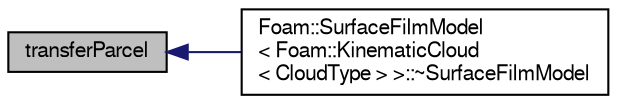 digraph "transferParcel"
{
  bgcolor="transparent";
  edge [fontname="FreeSans",fontsize="10",labelfontname="FreeSans",labelfontsize="10"];
  node [fontname="FreeSans",fontsize="10",shape=record];
  rankdir="LR";
  Node42 [label="transferParcel",height=0.2,width=0.4,color="black", fillcolor="grey75", style="filled", fontcolor="black"];
  Node42 -> Node43 [dir="back",color="midnightblue",fontsize="10",style="solid",fontname="FreeSans"];
  Node43 [label="Foam::SurfaceFilmModel\l\< Foam::KinematicCloud\l\< CloudType \> \>::~SurfaceFilmModel",height=0.2,width=0.4,color="black",URL="$a23778.html#a8a204314c3c91a34d8f8e48c717843d2",tooltip="Destructor. "];
}
